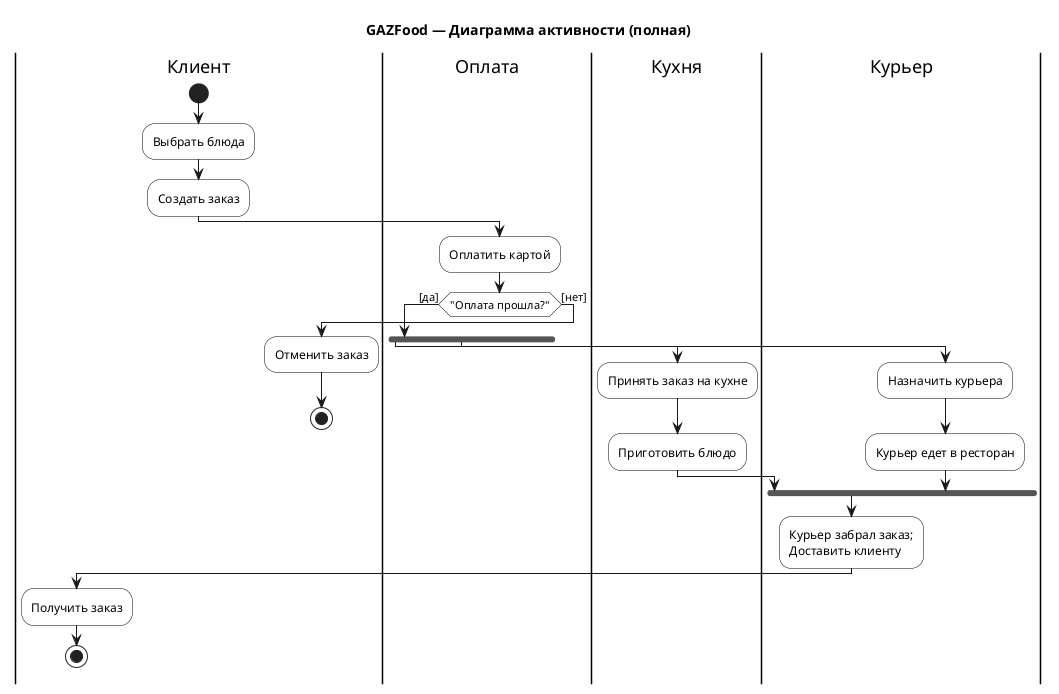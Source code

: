 ﻿@startuml
title GAZFood — Диаграмма активности (полная)

' Упрощаем стиль: убираем рамки вокруг дорожек
skinparam activity {
  BackgroundColor White
  BorderColor Black
}

|Клиент|
start
:Выбрать блюда;
:Создать заказ;

|Оплата|
:Оплатить картой;

if ("Оплата прошла?") then ([да])

  '— Параллельно работаем на кухне и подбираем курьера —
  fork
    |Кухня|
    :Принять заказ на кухне;
    :Приготовить блюдо;
  fork again
    |Курьер|
    :Назначить курьера;
    :Курьер едет в ресторан;
  end fork
  '—----------------------------------------------------—

  |Курьер|
  :Курьер забрал заказ;\nДоставить клиенту;

  |Клиент|
  :Получить заказ;
  stop

else ([нет])
  |Клиент|
  :Отменить заказ;
  stop
endif
@enduml
